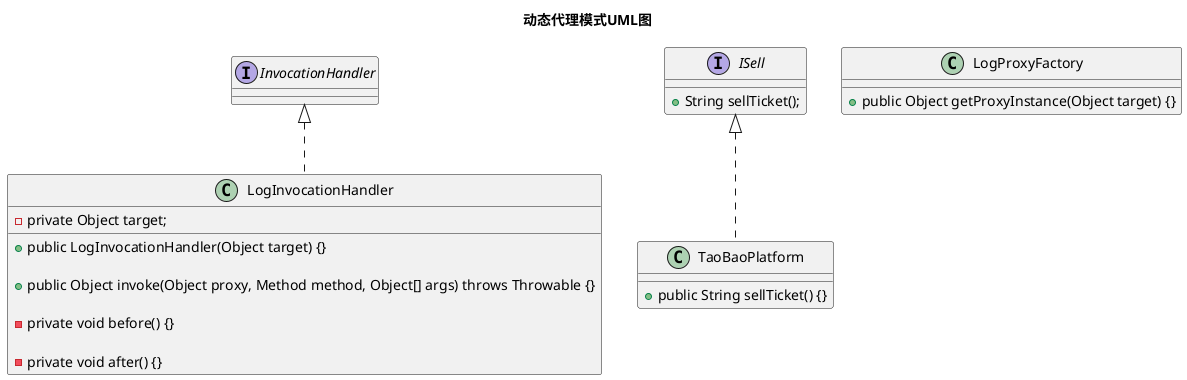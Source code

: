 @startuml

Title "动态代理模式UML图"

interface InvocationHandler
interface ISell

ISell <|.. TaoBaoPlatform
InvocationHandler <|.. LogInvocationHandler

interface ISell {

    +String sellTicket();
}

class TaoBaoPlatform {

    +public String sellTicket() {}
}

class LogProxyFactory {

    +public Object getProxyInstance(Object target) {}
}


class LogInvocationHandler {

    -private Object target;

    +public LogInvocationHandler(Object target) {}

    +public Object invoke(Object proxy, Method method, Object[] args) throws Throwable {}

    -private void before() {}

    -private void after() {}
}



@enduml